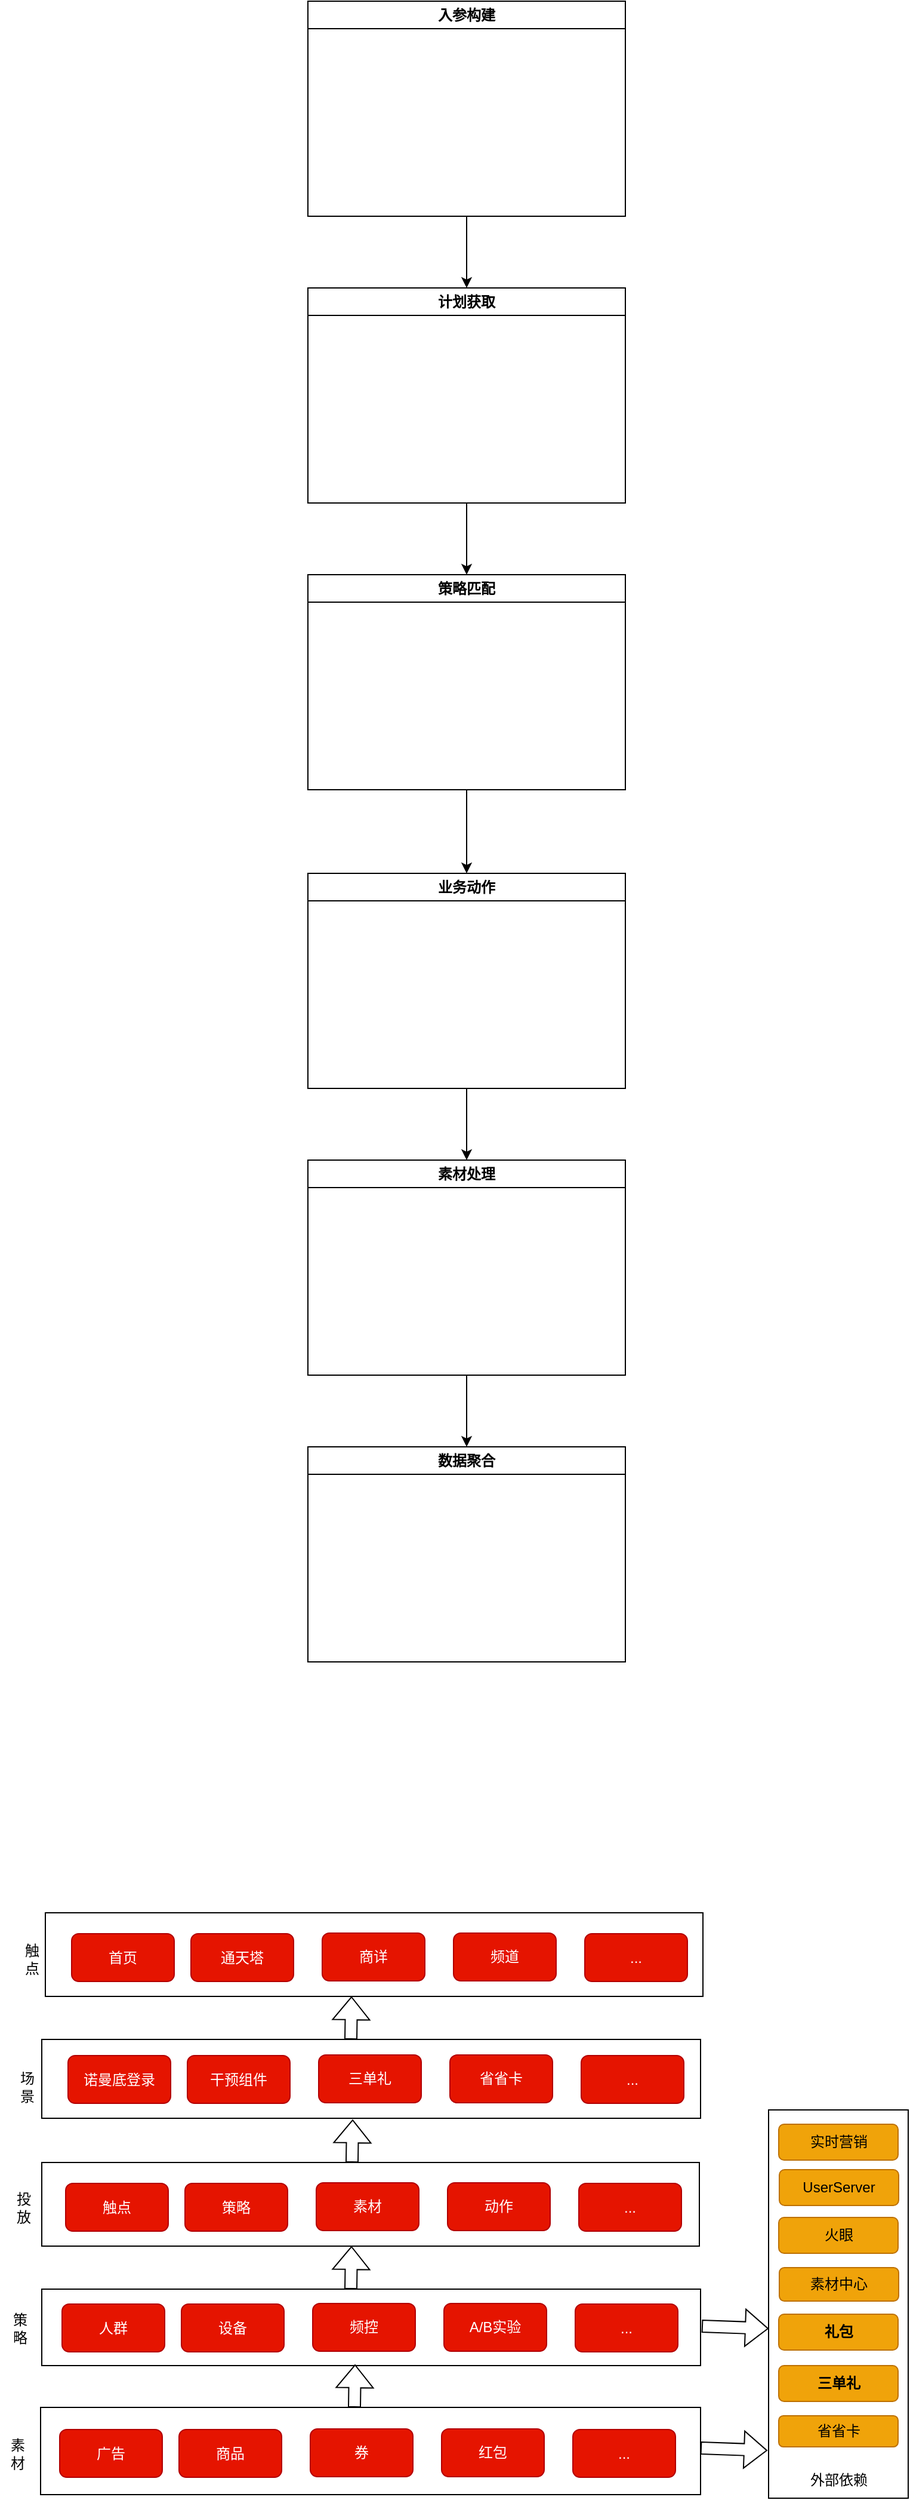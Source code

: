<mxfile version="21.1.4" type="github">
  <diagram name="第 1 页" id="zzSldxRVRqwI4bkoozq8">
    <mxGraphModel dx="1306" dy="1198" grid="0" gridSize="10" guides="1" tooltips="1" connect="1" arrows="1" fold="1" page="0" pageScale="1" pageWidth="827" pageHeight="1169" math="0" shadow="0">
      <root>
        <mxCell id="0" />
        <mxCell id="1" parent="0" />
        <mxCell id="BipAKc5l0U_uYSt-I5Qa-4" style="edgeStyle=orthogonalEdgeStyle;rounded=0;orthogonalLoop=1;jettySize=auto;html=1;entryX=0.5;entryY=0;entryDx=0;entryDy=0;" parent="1" source="BipAKc5l0U_uYSt-I5Qa-2" target="BipAKc5l0U_uYSt-I5Qa-3" edge="1">
          <mxGeometry relative="1" as="geometry" />
        </mxCell>
        <mxCell id="BipAKc5l0U_uYSt-I5Qa-2" value="入参构建" style="swimlane;whiteSpace=wrap;html=1;" parent="1" vertex="1">
          <mxGeometry x="290" y="-260" width="266" height="180" as="geometry">
            <mxRectangle x="240" y="120" width="90" height="30" as="alternateBounds" />
          </mxGeometry>
        </mxCell>
        <mxCell id="BipAKc5l0U_uYSt-I5Qa-8" style="edgeStyle=orthogonalEdgeStyle;rounded=0;orthogonalLoop=1;jettySize=auto;html=1;entryX=0.5;entryY=0;entryDx=0;entryDy=0;" parent="1" source="BipAKc5l0U_uYSt-I5Qa-3" target="BipAKc5l0U_uYSt-I5Qa-5" edge="1">
          <mxGeometry relative="1" as="geometry" />
        </mxCell>
        <mxCell id="BipAKc5l0U_uYSt-I5Qa-3" value="计划获取" style="swimlane;whiteSpace=wrap;html=1;" parent="1" vertex="1">
          <mxGeometry x="290" y="-20" width="266" height="180" as="geometry">
            <mxRectangle x="240" y="120" width="90" height="30" as="alternateBounds" />
          </mxGeometry>
        </mxCell>
        <mxCell id="BipAKc5l0U_uYSt-I5Qa-9" style="edgeStyle=orthogonalEdgeStyle;rounded=0;orthogonalLoop=1;jettySize=auto;html=1;entryX=0.5;entryY=0;entryDx=0;entryDy=0;" parent="1" source="BipAKc5l0U_uYSt-I5Qa-5" target="BipAKc5l0U_uYSt-I5Qa-7" edge="1">
          <mxGeometry relative="1" as="geometry" />
        </mxCell>
        <mxCell id="BipAKc5l0U_uYSt-I5Qa-5" value="策略匹配" style="swimlane;whiteSpace=wrap;html=1;" parent="1" vertex="1">
          <mxGeometry x="290" y="220" width="266" height="180" as="geometry">
            <mxRectangle x="240" y="120" width="90" height="30" as="alternateBounds" />
          </mxGeometry>
        </mxCell>
        <mxCell id="BipAKc5l0U_uYSt-I5Qa-11" style="edgeStyle=orthogonalEdgeStyle;rounded=0;orthogonalLoop=1;jettySize=auto;html=1;entryX=0.5;entryY=0;entryDx=0;entryDy=0;" parent="1" source="BipAKc5l0U_uYSt-I5Qa-7" target="BipAKc5l0U_uYSt-I5Qa-10" edge="1">
          <mxGeometry relative="1" as="geometry" />
        </mxCell>
        <mxCell id="BipAKc5l0U_uYSt-I5Qa-7" value="业务动作" style="swimlane;whiteSpace=wrap;html=1;" parent="1" vertex="1">
          <mxGeometry x="290" y="470" width="266" height="180" as="geometry">
            <mxRectangle x="240" y="120" width="90" height="30" as="alternateBounds" />
          </mxGeometry>
        </mxCell>
        <mxCell id="BipAKc5l0U_uYSt-I5Qa-13" style="edgeStyle=orthogonalEdgeStyle;rounded=0;orthogonalLoop=1;jettySize=auto;html=1;" parent="1" source="BipAKc5l0U_uYSt-I5Qa-10" target="BipAKc5l0U_uYSt-I5Qa-12" edge="1">
          <mxGeometry relative="1" as="geometry" />
        </mxCell>
        <mxCell id="BipAKc5l0U_uYSt-I5Qa-10" value="素材处理" style="swimlane;whiteSpace=wrap;html=1;" parent="1" vertex="1">
          <mxGeometry x="290" y="710" width="266" height="180" as="geometry">
            <mxRectangle x="240" y="120" width="90" height="30" as="alternateBounds" />
          </mxGeometry>
        </mxCell>
        <mxCell id="BipAKc5l0U_uYSt-I5Qa-12" value="数据聚合" style="swimlane;whiteSpace=wrap;html=1;" parent="1" vertex="1">
          <mxGeometry x="290" y="950" width="266" height="180" as="geometry">
            <mxRectangle x="240" y="120" width="90" height="30" as="alternateBounds" />
          </mxGeometry>
        </mxCell>
        <mxCell id="wuC6FSRP_qt9TDbp1Nyk-1" value="" style="rounded=0;whiteSpace=wrap;html=1;" parent="1" vertex="1">
          <mxGeometry x="66" y="1754" width="553" height="73" as="geometry" />
        </mxCell>
        <mxCell id="wuC6FSRP_qt9TDbp1Nyk-2" value="素&lt;br&gt;材" style="text;html=1;strokeColor=none;fillColor=none;align=center;verticalAlign=middle;whiteSpace=wrap;rounded=0;" parent="1" vertex="1">
          <mxGeometry x="32" y="1761" width="30" height="63" as="geometry" />
        </mxCell>
        <mxCell id="wuC6FSRP_qt9TDbp1Nyk-3" value="广告" style="rounded=1;whiteSpace=wrap;html=1;fillColor=#e51400;fontColor=#ffffff;strokeColor=#B20000;" parent="1" vertex="1">
          <mxGeometry x="82" y="1772.5" width="86" height="40" as="geometry" />
        </mxCell>
        <mxCell id="wuC6FSRP_qt9TDbp1Nyk-4" value="商品" style="rounded=1;whiteSpace=wrap;html=1;fillColor=#e51400;fontColor=#ffffff;strokeColor=#B20000;" parent="1" vertex="1">
          <mxGeometry x="182" y="1772.5" width="86" height="40" as="geometry" />
        </mxCell>
        <mxCell id="wuC6FSRP_qt9TDbp1Nyk-5" value="券" style="rounded=1;whiteSpace=wrap;html=1;fillColor=#e51400;fontColor=#ffffff;strokeColor=#B20000;" parent="1" vertex="1">
          <mxGeometry x="292" y="1772" width="86" height="40" as="geometry" />
        </mxCell>
        <mxCell id="wuC6FSRP_qt9TDbp1Nyk-6" value="红包" style="rounded=1;whiteSpace=wrap;html=1;fillColor=#e51400;fontColor=#ffffff;strokeColor=#B20000;" parent="1" vertex="1">
          <mxGeometry x="402" y="1772" width="86" height="40" as="geometry" />
        </mxCell>
        <mxCell id="wuC6FSRP_qt9TDbp1Nyk-7" value="..." style="rounded=1;whiteSpace=wrap;html=1;fillColor=#e51400;fontColor=#ffffff;strokeColor=#B20000;" parent="1" vertex="1">
          <mxGeometry x="512" y="1772.5" width="86" height="40" as="geometry" />
        </mxCell>
        <mxCell id="wuC6FSRP_qt9TDbp1Nyk-9" value="" style="rounded=0;whiteSpace=wrap;html=1;" parent="1" vertex="1">
          <mxGeometry x="67" y="1655" width="552" height="64" as="geometry" />
        </mxCell>
        <mxCell id="wuC6FSRP_qt9TDbp1Nyk-10" value="策&lt;br&gt;略&lt;br&gt;" style="text;html=1;strokeColor=none;fillColor=none;align=center;verticalAlign=middle;whiteSpace=wrap;rounded=0;" parent="1" vertex="1">
          <mxGeometry x="34" y="1656" width="30" height="63" as="geometry" />
        </mxCell>
        <mxCell id="wuC6FSRP_qt9TDbp1Nyk-11" value="人群" style="rounded=1;whiteSpace=wrap;html=1;fillColor=#e51400;fontColor=#ffffff;strokeColor=#B20000;" parent="1" vertex="1">
          <mxGeometry x="84" y="1667.5" width="86" height="40" as="geometry" />
        </mxCell>
        <mxCell id="wuC6FSRP_qt9TDbp1Nyk-12" value="设备" style="rounded=1;whiteSpace=wrap;html=1;fillColor=#e51400;fontColor=#ffffff;strokeColor=#B20000;" parent="1" vertex="1">
          <mxGeometry x="184" y="1667.5" width="86" height="40" as="geometry" />
        </mxCell>
        <mxCell id="wuC6FSRP_qt9TDbp1Nyk-13" value="频控" style="rounded=1;whiteSpace=wrap;html=1;fillColor=#e51400;fontColor=#ffffff;strokeColor=#B20000;" parent="1" vertex="1">
          <mxGeometry x="294" y="1667" width="86" height="40" as="geometry" />
        </mxCell>
        <mxCell id="wuC6FSRP_qt9TDbp1Nyk-14" value="A/B实验" style="rounded=1;whiteSpace=wrap;html=1;fillColor=#e51400;fontColor=#ffffff;strokeColor=#B20000;" parent="1" vertex="1">
          <mxGeometry x="404" y="1667" width="86" height="40" as="geometry" />
        </mxCell>
        <mxCell id="wuC6FSRP_qt9TDbp1Nyk-15" value="..." style="rounded=1;whiteSpace=wrap;html=1;fillColor=#e51400;fontColor=#ffffff;strokeColor=#B20000;" parent="1" vertex="1">
          <mxGeometry x="514" y="1667.5" width="86" height="40" as="geometry" />
        </mxCell>
        <mxCell id="wuC6FSRP_qt9TDbp1Nyk-39" value="" style="rounded=0;whiteSpace=wrap;html=1;" parent="1" vertex="1">
          <mxGeometry x="67" y="1549" width="551" height="70" as="geometry" />
        </mxCell>
        <mxCell id="wuC6FSRP_qt9TDbp1Nyk-40" value="投&lt;br&gt;放&lt;br&gt;" style="text;html=1;strokeColor=none;fillColor=none;align=center;verticalAlign=middle;whiteSpace=wrap;rounded=0;" parent="1" vertex="1">
          <mxGeometry x="37" y="1555" width="30" height="63" as="geometry" />
        </mxCell>
        <mxCell id="wuC6FSRP_qt9TDbp1Nyk-41" value="触点" style="rounded=1;whiteSpace=wrap;html=1;fillColor=#e51400;fontColor=#ffffff;strokeColor=#B20000;" parent="1" vertex="1">
          <mxGeometry x="87" y="1566.5" width="86" height="40" as="geometry" />
        </mxCell>
        <mxCell id="wuC6FSRP_qt9TDbp1Nyk-42" value="策略" style="rounded=1;whiteSpace=wrap;html=1;fillColor=#e51400;fontColor=#ffffff;strokeColor=#B20000;" parent="1" vertex="1">
          <mxGeometry x="187" y="1566.5" width="86" height="40" as="geometry" />
        </mxCell>
        <mxCell id="wuC6FSRP_qt9TDbp1Nyk-43" value="素材" style="rounded=1;whiteSpace=wrap;html=1;fillColor=#e51400;fontColor=#ffffff;strokeColor=#B20000;" parent="1" vertex="1">
          <mxGeometry x="297" y="1566" width="86" height="40" as="geometry" />
        </mxCell>
        <mxCell id="wuC6FSRP_qt9TDbp1Nyk-44" value="动作" style="rounded=1;whiteSpace=wrap;html=1;fillColor=#e51400;fontColor=#ffffff;strokeColor=#B20000;" parent="1" vertex="1">
          <mxGeometry x="407" y="1566" width="86" height="40" as="geometry" />
        </mxCell>
        <mxCell id="wuC6FSRP_qt9TDbp1Nyk-45" value="..." style="rounded=1;whiteSpace=wrap;html=1;fillColor=#e51400;fontColor=#ffffff;strokeColor=#B20000;" parent="1" vertex="1">
          <mxGeometry x="517" y="1566.5" width="86" height="40" as="geometry" />
        </mxCell>
        <mxCell id="wuC6FSRP_qt9TDbp1Nyk-46" value="" style="rounded=0;whiteSpace=wrap;html=1;" parent="1" vertex="1">
          <mxGeometry x="676" y="1505" width="117" height="325" as="geometry" />
        </mxCell>
        <mxCell id="wuC6FSRP_qt9TDbp1Nyk-48" value="外部依赖" style="text;html=1;strokeColor=none;fillColor=none;align=center;verticalAlign=middle;whiteSpace=wrap;rounded=0;" parent="1" vertex="1">
          <mxGeometry x="705" y="1800" width="60" height="30" as="geometry" />
        </mxCell>
        <mxCell id="wuC6FSRP_qt9TDbp1Nyk-49" value="实时营销" style="rounded=1;whiteSpace=wrap;html=1;fillColor=#f0a30a;fontColor=#000000;strokeColor=#BD7000;" parent="1" vertex="1">
          <mxGeometry x="684.5" y="1517" width="100" height="30" as="geometry" />
        </mxCell>
        <mxCell id="wuC6FSRP_qt9TDbp1Nyk-50" value="UserServer" style="rounded=1;whiteSpace=wrap;html=1;fillColor=#f0a30a;fontColor=#000000;strokeColor=#BD7000;" parent="1" vertex="1">
          <mxGeometry x="685" y="1555" width="100" height="30" as="geometry" />
        </mxCell>
        <mxCell id="wuC6FSRP_qt9TDbp1Nyk-51" value="&lt;span style=&quot;font-weight: normal;&quot;&gt;火眼&lt;/span&gt;" style="rounded=1;whiteSpace=wrap;html=1;fontStyle=1;fillColor=#f0a30a;fontColor=#000000;strokeColor=#BD7000;" parent="1" vertex="1">
          <mxGeometry x="684.5" y="1595" width="100" height="30" as="geometry" />
        </mxCell>
        <mxCell id="wuC6FSRP_qt9TDbp1Nyk-52" value="素材中心" style="rounded=1;whiteSpace=wrap;html=1;fontStyle=0;fillColor=#f0a30a;fontColor=#000000;strokeColor=#BD7000;" parent="1" vertex="1">
          <mxGeometry x="685" y="1637" width="100" height="28" as="geometry" />
        </mxCell>
        <mxCell id="wuC6FSRP_qt9TDbp1Nyk-53" value="礼包" style="rounded=1;whiteSpace=wrap;html=1;fontStyle=1;fillColor=#f0a30a;fontColor=#000000;strokeColor=#BD7000;" parent="1" vertex="1">
          <mxGeometry x="684.5" y="1676" width="100" height="30" as="geometry" />
        </mxCell>
        <mxCell id="wuC6FSRP_qt9TDbp1Nyk-54" value="三单礼" style="rounded=1;whiteSpace=wrap;html=1;fontStyle=1;fillColor=#f0a30a;fontColor=#000000;strokeColor=#BD7000;" parent="1" vertex="1">
          <mxGeometry x="684.5" y="1719" width="100" height="30" as="geometry" />
        </mxCell>
        <mxCell id="wuC6FSRP_qt9TDbp1Nyk-55" value="省省卡" style="rounded=1;whiteSpace=wrap;html=1;fontStyle=0;fillColor=#f0a30a;fontColor=#000000;strokeColor=#BD7000;" parent="1" vertex="1">
          <mxGeometry x="684.5" y="1761" width="100" height="26" as="geometry" />
        </mxCell>
        <mxCell id="wuC6FSRP_qt9TDbp1Nyk-56" value="" style="rounded=0;whiteSpace=wrap;html=1;" parent="1" vertex="1">
          <mxGeometry x="67" y="1446" width="552" height="66" as="geometry" />
        </mxCell>
        <mxCell id="wuC6FSRP_qt9TDbp1Nyk-57" value="场&lt;br&gt;景&lt;br&gt;" style="text;html=1;strokeColor=none;fillColor=none;align=center;verticalAlign=middle;whiteSpace=wrap;rounded=0;" parent="1" vertex="1">
          <mxGeometry x="40" y="1454" width="30" height="63" as="geometry" />
        </mxCell>
        <mxCell id="wuC6FSRP_qt9TDbp1Nyk-58" value="诺曼底登录" style="rounded=1;whiteSpace=wrap;html=1;fillColor=#e51400;fontColor=#ffffff;strokeColor=#B20000;" parent="1" vertex="1">
          <mxGeometry x="89" y="1459.5" width="86" height="40" as="geometry" />
        </mxCell>
        <mxCell id="wuC6FSRP_qt9TDbp1Nyk-59" value="干预组件" style="rounded=1;whiteSpace=wrap;html=1;fillColor=#e51400;fontColor=#ffffff;strokeColor=#B20000;" parent="1" vertex="1">
          <mxGeometry x="189" y="1459.5" width="86" height="40" as="geometry" />
        </mxCell>
        <mxCell id="wuC6FSRP_qt9TDbp1Nyk-60" value="三单礼" style="rounded=1;whiteSpace=wrap;html=1;fillColor=#e51400;fontColor=#ffffff;strokeColor=#B20000;" parent="1" vertex="1">
          <mxGeometry x="299" y="1459" width="86" height="40" as="geometry" />
        </mxCell>
        <mxCell id="wuC6FSRP_qt9TDbp1Nyk-61" value="省省卡" style="rounded=1;whiteSpace=wrap;html=1;fillColor=#e51400;fontColor=#ffffff;strokeColor=#B20000;" parent="1" vertex="1">
          <mxGeometry x="409" y="1459" width="86" height="40" as="geometry" />
        </mxCell>
        <mxCell id="wuC6FSRP_qt9TDbp1Nyk-62" value="..." style="rounded=1;whiteSpace=wrap;html=1;fillColor=#e51400;fontColor=#ffffff;strokeColor=#B20000;" parent="1" vertex="1">
          <mxGeometry x="519" y="1459.5" width="86" height="40" as="geometry" />
        </mxCell>
        <mxCell id="wuC6FSRP_qt9TDbp1Nyk-65" value="" style="rounded=0;whiteSpace=wrap;html=1;" parent="1" vertex="1">
          <mxGeometry x="70" y="1340" width="551" height="70" as="geometry" />
        </mxCell>
        <mxCell id="wuC6FSRP_qt9TDbp1Nyk-66" value="触&lt;br&gt;点" style="text;html=1;strokeColor=none;fillColor=none;align=center;verticalAlign=middle;whiteSpace=wrap;rounded=0;" parent="1" vertex="1">
          <mxGeometry x="44" y="1347" width="30" height="63" as="geometry" />
        </mxCell>
        <mxCell id="wuC6FSRP_qt9TDbp1Nyk-67" value="首页" style="rounded=1;whiteSpace=wrap;html=1;fillColor=#e51400;fontColor=#ffffff;strokeColor=#B20000;" parent="1" vertex="1">
          <mxGeometry x="92" y="1357.5" width="86" height="40" as="geometry" />
        </mxCell>
        <mxCell id="wuC6FSRP_qt9TDbp1Nyk-68" value="通天塔" style="rounded=1;whiteSpace=wrap;html=1;fillColor=#e51400;fontColor=#ffffff;strokeColor=#B20000;" parent="1" vertex="1">
          <mxGeometry x="192" y="1357.5" width="86" height="40" as="geometry" />
        </mxCell>
        <mxCell id="wuC6FSRP_qt9TDbp1Nyk-69" value="商详" style="rounded=1;whiteSpace=wrap;html=1;fillColor=#e51400;fontColor=#ffffff;strokeColor=#B20000;" parent="1" vertex="1">
          <mxGeometry x="302" y="1357" width="86" height="40" as="geometry" />
        </mxCell>
        <mxCell id="wuC6FSRP_qt9TDbp1Nyk-70" value="频道" style="rounded=1;whiteSpace=wrap;html=1;fillColor=#e51400;fontColor=#ffffff;strokeColor=#B20000;" parent="1" vertex="1">
          <mxGeometry x="412" y="1357" width="86" height="40" as="geometry" />
        </mxCell>
        <mxCell id="wuC6FSRP_qt9TDbp1Nyk-71" value="..." style="rounded=1;whiteSpace=wrap;html=1;fillColor=#e51400;fontColor=#ffffff;strokeColor=#B20000;" parent="1" vertex="1">
          <mxGeometry x="522" y="1357.5" width="86" height="40" as="geometry" />
        </mxCell>
        <mxCell id="wuC6FSRP_qt9TDbp1Nyk-79" value="" style="shape=flexArrow;endArrow=classic;html=1;rounded=0;exitX=0.5;exitY=0;exitDx=0;exitDy=0;" parent="1" edge="1">
          <mxGeometry width="50" height="50" relative="1" as="geometry">
            <mxPoint x="326" y="1446" as="sourcePoint" />
            <mxPoint x="326.5" y="1410" as="targetPoint" />
          </mxGeometry>
        </mxCell>
        <mxCell id="Sp962jMv0brXka_x88yt-1" value="" style="shape=flexArrow;endArrow=classic;html=1;rounded=0;" edge="1" parent="1">
          <mxGeometry width="50" height="50" relative="1" as="geometry">
            <mxPoint x="619" y="1788" as="sourcePoint" />
            <mxPoint x="675" y="1790" as="targetPoint" />
          </mxGeometry>
        </mxCell>
        <mxCell id="Sp962jMv0brXka_x88yt-2" value="" style="shape=flexArrow;endArrow=classic;html=1;rounded=0;exitX=0.5;exitY=0;exitDx=0;exitDy=0;" edge="1" parent="1">
          <mxGeometry width="50" height="50" relative="1" as="geometry">
            <mxPoint x="327" y="1549" as="sourcePoint" />
            <mxPoint x="327.5" y="1513" as="targetPoint" />
          </mxGeometry>
        </mxCell>
        <mxCell id="Sp962jMv0brXka_x88yt-3" value="" style="shape=flexArrow;endArrow=classic;html=1;rounded=0;exitX=0.5;exitY=0;exitDx=0;exitDy=0;" edge="1" parent="1">
          <mxGeometry width="50" height="50" relative="1" as="geometry">
            <mxPoint x="326" y="1655" as="sourcePoint" />
            <mxPoint x="326.5" y="1619" as="targetPoint" />
          </mxGeometry>
        </mxCell>
        <mxCell id="Sp962jMv0brXka_x88yt-4" value="" style="shape=flexArrow;endArrow=classic;html=1;rounded=0;exitX=0.5;exitY=0;exitDx=0;exitDy=0;" edge="1" parent="1">
          <mxGeometry width="50" height="50" relative="1" as="geometry">
            <mxPoint x="329" y="1754" as="sourcePoint" />
            <mxPoint x="329.5" y="1718" as="targetPoint" />
          </mxGeometry>
        </mxCell>
        <mxCell id="Sp962jMv0brXka_x88yt-5" value="" style="shape=flexArrow;endArrow=classic;html=1;rounded=0;" edge="1" parent="1">
          <mxGeometry width="50" height="50" relative="1" as="geometry">
            <mxPoint x="620" y="1686" as="sourcePoint" />
            <mxPoint x="676" y="1688" as="targetPoint" />
          </mxGeometry>
        </mxCell>
      </root>
    </mxGraphModel>
  </diagram>
</mxfile>
